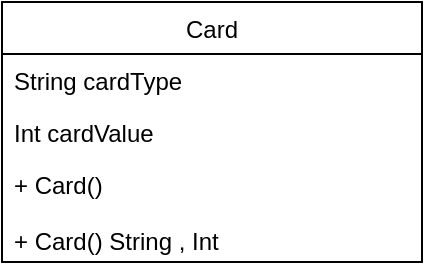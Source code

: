 <mxfile version="13.0.2" type="device"><diagram id="4P7tFJ5BAVx58yfCe_SD" name="Page-1"><mxGraphModel dx="1038" dy="580" grid="1" gridSize="10" guides="1" tooltips="1" connect="1" arrows="1" fold="1" page="1" pageScale="1" pageWidth="1169" pageHeight="827" math="0" shadow="0"><root><mxCell id="0"/><mxCell id="1" parent="0"/><mxCell id="h70GDtbeEQJLgFwFUSMX-7" value="Card" style="swimlane;fontStyle=0;childLayout=stackLayout;horizontal=1;startSize=26;fillColor=none;horizontalStack=0;resizeParent=1;resizeParentMax=0;resizeLast=0;collapsible=1;marginBottom=0;" vertex="1" parent="1"><mxGeometry x="375" y="100" width="210" height="130" as="geometry"/></mxCell><mxCell id="h70GDtbeEQJLgFwFUSMX-8" value="String cardType" style="text;strokeColor=none;fillColor=none;align=left;verticalAlign=top;spacingLeft=4;spacingRight=4;overflow=hidden;rotatable=0;points=[[0,0.5],[1,0.5]];portConstraint=eastwest;" vertex="1" parent="h70GDtbeEQJLgFwFUSMX-7"><mxGeometry y="26" width="210" height="26" as="geometry"/></mxCell><mxCell id="h70GDtbeEQJLgFwFUSMX-9" value="Int cardValue" style="text;strokeColor=none;fillColor=none;align=left;verticalAlign=top;spacingLeft=4;spacingRight=4;overflow=hidden;rotatable=0;points=[[0,0.5],[1,0.5]];portConstraint=eastwest;" vertex="1" parent="h70GDtbeEQJLgFwFUSMX-7"><mxGeometry y="52" width="210" height="26" as="geometry"/></mxCell><mxCell id="h70GDtbeEQJLgFwFUSMX-10" value="+ Card()&#10;&#10;+ Card() String , Int " style="text;strokeColor=none;fillColor=none;align=left;verticalAlign=top;spacingLeft=4;spacingRight=4;overflow=hidden;rotatable=0;points=[[0,0.5],[1,0.5]];portConstraint=eastwest;" vertex="1" parent="h70GDtbeEQJLgFwFUSMX-7"><mxGeometry y="78" width="210" height="52" as="geometry"/></mxCell></root></mxGraphModel></diagram></mxfile>